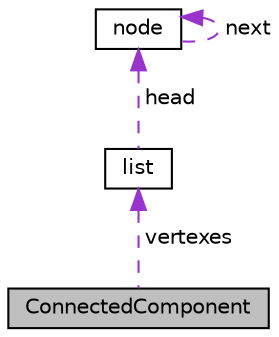 digraph "ConnectedComponent"
{
 // LATEX_PDF_SIZE
  edge [fontname="Helvetica",fontsize="10",labelfontname="Helvetica",labelfontsize="10"];
  node [fontname="Helvetica",fontsize="10",shape=record];
  Node1 [label="ConnectedComponent",height=0.2,width=0.4,color="black", fillcolor="grey75", style="filled", fontcolor="black",tooltip="Estrutura de um componente conexo."];
  Node2 -> Node1 [dir="back",color="darkorchid3",fontsize="10",style="dashed",label=" vertexes" ,fontname="Helvetica"];
  Node2 [label="list",height=0.2,width=0.4,color="black", fillcolor="white", style="filled",URL="$structlist.html",tooltip="Estrutura da lista encadeada dinâmica."];
  Node3 -> Node2 [dir="back",color="darkorchid3",fontsize="10",style="dashed",label=" head" ,fontname="Helvetica"];
  Node3 [label="node",height=0.2,width=0.4,color="black", fillcolor="white", style="filled",URL="$structnode.html",tooltip="Estrutura de nó para navegação da lista dinâmica."];
  Node3 -> Node3 [dir="back",color="darkorchid3",fontsize="10",style="dashed",label=" next" ,fontname="Helvetica"];
}
